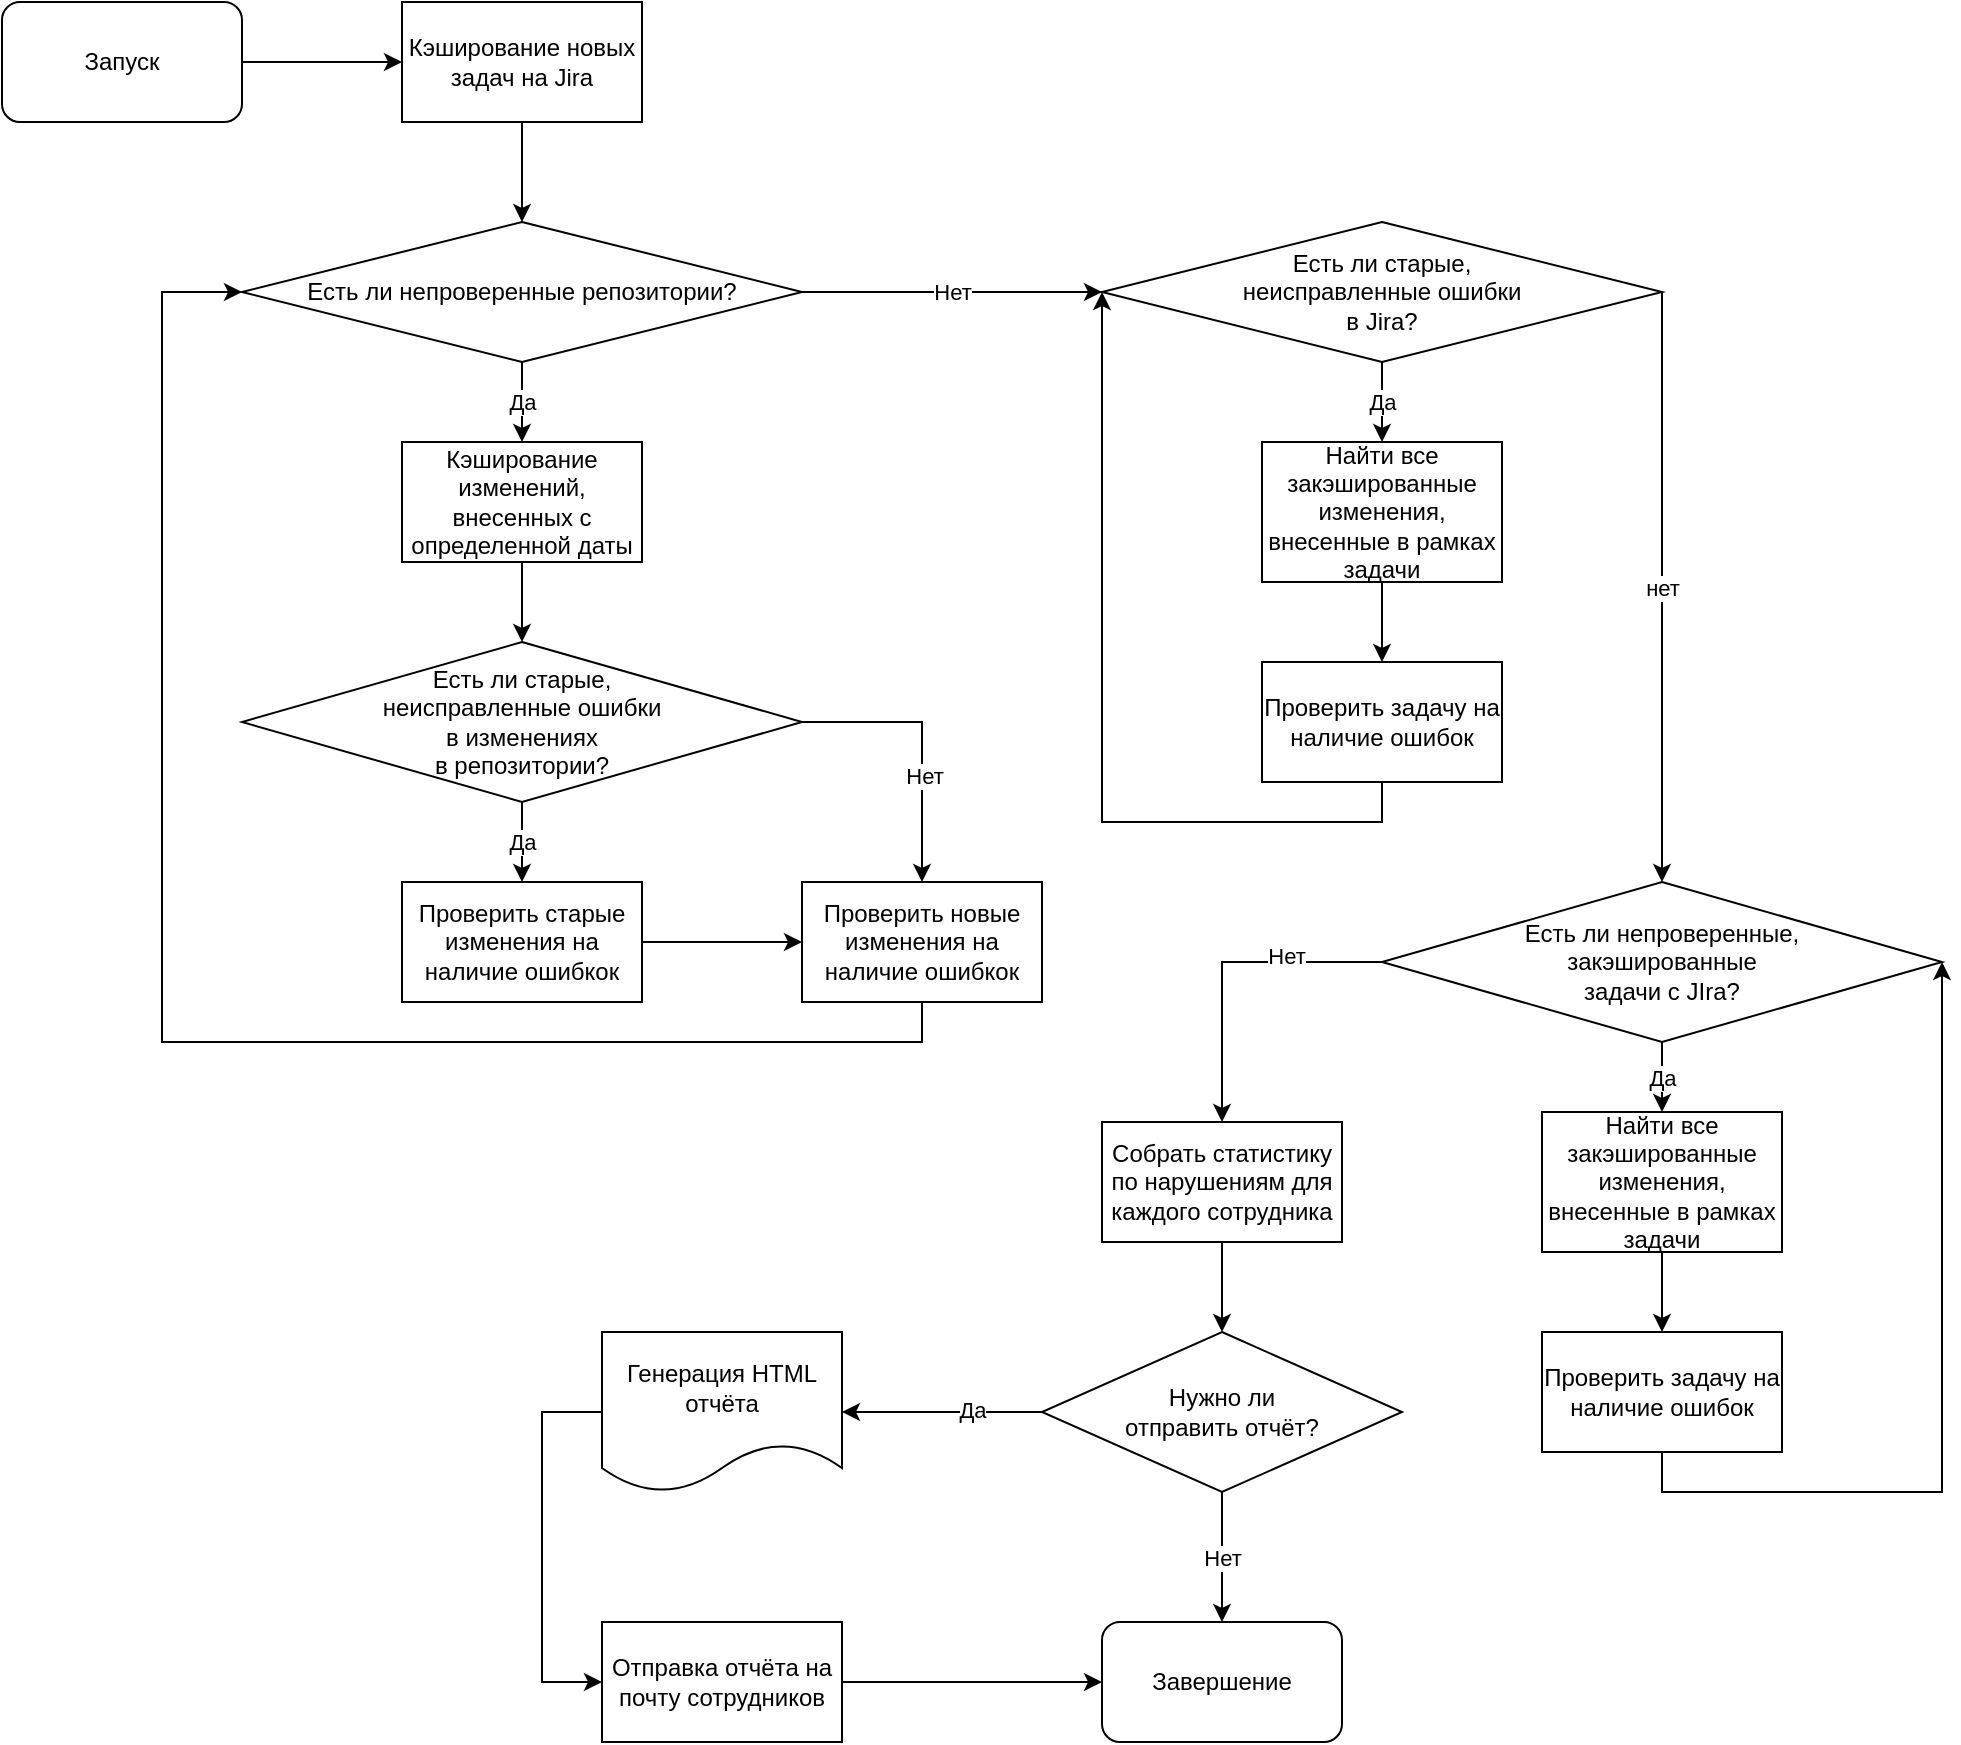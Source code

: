 <mxfile version="21.2.8" type="device">
  <diagram name="Page-1" id="u2h2ddc-HqROH6kKt_eg">
    <mxGraphModel dx="1434" dy="839" grid="1" gridSize="10" guides="1" tooltips="1" connect="1" arrows="1" fold="1" page="1" pageScale="1" pageWidth="850" pageHeight="1100" math="0" shadow="0">
      <root>
        <mxCell id="0" />
        <mxCell id="1" parent="0" />
        <mxCell id="Azgfh_t9-d9uE3f6GbVq-2" value="Запуск" style="rounded=1;whiteSpace=wrap;html=1;" vertex="1" parent="1">
          <mxGeometry x="40" y="120" width="120" height="60" as="geometry" />
        </mxCell>
        <mxCell id="Azgfh_t9-d9uE3f6GbVq-3" value="Кэширование новых задач на Jira" style="rounded=0;whiteSpace=wrap;html=1;" vertex="1" parent="1">
          <mxGeometry x="240" y="120" width="120" height="60" as="geometry" />
        </mxCell>
        <mxCell id="Azgfh_t9-d9uE3f6GbVq-4" value="Есть ли непроверенные репозитории?" style="rhombus;whiteSpace=wrap;html=1;" vertex="1" parent="1">
          <mxGeometry x="160" y="230" width="280" height="70" as="geometry" />
        </mxCell>
        <mxCell id="Azgfh_t9-d9uE3f6GbVq-6" value="Кэширование изменений, внесенных с определенной даты" style="rounded=0;whiteSpace=wrap;html=1;" vertex="1" parent="1">
          <mxGeometry x="240" y="340" width="120" height="60" as="geometry" />
        </mxCell>
        <mxCell id="Azgfh_t9-d9uE3f6GbVq-8" value="Есть ли старые, &lt;br&gt;неисправленные ошибки &lt;br&gt;в изменениях &lt;br&gt;в репозитории?" style="rhombus;whiteSpace=wrap;html=1;" vertex="1" parent="1">
          <mxGeometry x="160" y="440" width="280" height="80" as="geometry" />
        </mxCell>
        <mxCell id="Azgfh_t9-d9uE3f6GbVq-9" value="Проверить старые изменения на наличие ошибкок" style="rounded=0;whiteSpace=wrap;html=1;" vertex="1" parent="1">
          <mxGeometry x="240" y="560" width="120" height="60" as="geometry" />
        </mxCell>
        <mxCell id="Azgfh_t9-d9uE3f6GbVq-10" value="Проверить новые изменения на наличие ошибкок" style="rounded=0;whiteSpace=wrap;html=1;" vertex="1" parent="1">
          <mxGeometry x="440" y="560" width="120" height="60" as="geometry" />
        </mxCell>
        <mxCell id="Azgfh_t9-d9uE3f6GbVq-11" value="" style="endArrow=classic;html=1;rounded=0;exitX=1;exitY=0.5;exitDx=0;exitDy=0;entryX=0;entryY=0.5;entryDx=0;entryDy=0;" edge="1" parent="1" source="Azgfh_t9-d9uE3f6GbVq-2" target="Azgfh_t9-d9uE3f6GbVq-3">
          <mxGeometry width="50" height="50" relative="1" as="geometry">
            <mxPoint x="390" y="530" as="sourcePoint" />
            <mxPoint x="440" y="480" as="targetPoint" />
          </mxGeometry>
        </mxCell>
        <mxCell id="Azgfh_t9-d9uE3f6GbVq-12" value="" style="endArrow=classic;html=1;rounded=0;exitX=0.5;exitY=1;exitDx=0;exitDy=0;entryX=0.5;entryY=0;entryDx=0;entryDy=0;" edge="1" parent="1" source="Azgfh_t9-d9uE3f6GbVq-3" target="Azgfh_t9-d9uE3f6GbVq-4">
          <mxGeometry width="50" height="50" relative="1" as="geometry">
            <mxPoint x="170" y="160" as="sourcePoint" />
            <mxPoint x="250" y="160" as="targetPoint" />
          </mxGeometry>
        </mxCell>
        <mxCell id="Azgfh_t9-d9uE3f6GbVq-13" value="Да" style="endArrow=classic;html=1;rounded=0;exitX=0.5;exitY=1;exitDx=0;exitDy=0;entryX=0.5;entryY=0;entryDx=0;entryDy=0;" edge="1" parent="1" source="Azgfh_t9-d9uE3f6GbVq-4" target="Azgfh_t9-d9uE3f6GbVq-6">
          <mxGeometry width="50" height="50" relative="1" as="geometry">
            <mxPoint x="390" y="530" as="sourcePoint" />
            <mxPoint x="440" y="480" as="targetPoint" />
          </mxGeometry>
        </mxCell>
        <mxCell id="Azgfh_t9-d9uE3f6GbVq-14" value="" style="endArrow=classic;html=1;rounded=0;exitX=0.5;exitY=1;exitDx=0;exitDy=0;entryX=0.5;entryY=0;entryDx=0;entryDy=0;" edge="1" parent="1" source="Azgfh_t9-d9uE3f6GbVq-6" target="Azgfh_t9-d9uE3f6GbVq-8">
          <mxGeometry width="50" height="50" relative="1" as="geometry">
            <mxPoint x="390" y="530" as="sourcePoint" />
            <mxPoint x="440" y="480" as="targetPoint" />
          </mxGeometry>
        </mxCell>
        <mxCell id="Azgfh_t9-d9uE3f6GbVq-15" value="Да" style="endArrow=classic;html=1;rounded=0;exitX=0.5;exitY=1;exitDx=0;exitDy=0;entryX=0.5;entryY=0;entryDx=0;entryDy=0;" edge="1" parent="1" source="Azgfh_t9-d9uE3f6GbVq-8" target="Azgfh_t9-d9uE3f6GbVq-9">
          <mxGeometry width="50" height="50" relative="1" as="geometry">
            <mxPoint x="390" y="510" as="sourcePoint" />
            <mxPoint x="440" y="460" as="targetPoint" />
          </mxGeometry>
        </mxCell>
        <mxCell id="Azgfh_t9-d9uE3f6GbVq-16" value="" style="endArrow=classic;html=1;rounded=0;exitX=1;exitY=0.5;exitDx=0;exitDy=0;entryX=0.5;entryY=0;entryDx=0;entryDy=0;" edge="1" parent="1" source="Azgfh_t9-d9uE3f6GbVq-8" target="Azgfh_t9-d9uE3f6GbVq-10">
          <mxGeometry width="50" height="50" relative="1" as="geometry">
            <mxPoint x="390" y="510" as="sourcePoint" />
            <mxPoint x="440" y="460" as="targetPoint" />
            <Array as="points">
              <mxPoint x="500" y="480" />
            </Array>
          </mxGeometry>
        </mxCell>
        <mxCell id="Azgfh_t9-d9uE3f6GbVq-17" value="Нет" style="edgeLabel;html=1;align=center;verticalAlign=middle;resizable=0;points=[];" vertex="1" connectable="0" parent="Azgfh_t9-d9uE3f6GbVq-16">
          <mxGeometry x="0.243" y="1" relative="1" as="geometry">
            <mxPoint as="offset" />
          </mxGeometry>
        </mxCell>
        <mxCell id="Azgfh_t9-d9uE3f6GbVq-18" value="" style="endArrow=classic;html=1;rounded=0;exitX=1;exitY=0.5;exitDx=0;exitDy=0;entryX=0;entryY=0.5;entryDx=0;entryDy=0;" edge="1" parent="1" source="Azgfh_t9-d9uE3f6GbVq-9" target="Azgfh_t9-d9uE3f6GbVq-10">
          <mxGeometry width="50" height="50" relative="1" as="geometry">
            <mxPoint x="390" y="510" as="sourcePoint" />
            <mxPoint x="440" y="460" as="targetPoint" />
          </mxGeometry>
        </mxCell>
        <mxCell id="Azgfh_t9-d9uE3f6GbVq-19" value="" style="endArrow=classic;html=1;rounded=0;exitX=0.5;exitY=1;exitDx=0;exitDy=0;entryX=0;entryY=0.5;entryDx=0;entryDy=0;" edge="1" parent="1" source="Azgfh_t9-d9uE3f6GbVq-10" target="Azgfh_t9-d9uE3f6GbVq-4">
          <mxGeometry width="50" height="50" relative="1" as="geometry">
            <mxPoint x="390" y="510" as="sourcePoint" />
            <mxPoint x="440" y="460" as="targetPoint" />
            <Array as="points">
              <mxPoint x="500" y="640" />
              <mxPoint x="120" y="640" />
              <mxPoint x="120" y="265" />
            </Array>
          </mxGeometry>
        </mxCell>
        <mxCell id="Azgfh_t9-d9uE3f6GbVq-20" value="Нет" style="endArrow=classic;html=1;rounded=0;exitX=1;exitY=0.5;exitDx=0;exitDy=0;entryX=0;entryY=0.5;entryDx=0;entryDy=0;" edge="1" parent="1" source="Azgfh_t9-d9uE3f6GbVq-4" target="Azgfh_t9-d9uE3f6GbVq-22">
          <mxGeometry width="50" height="50" relative="1" as="geometry">
            <mxPoint x="390" y="510" as="sourcePoint" />
            <mxPoint x="570" y="265" as="targetPoint" />
          </mxGeometry>
        </mxCell>
        <mxCell id="Azgfh_t9-d9uE3f6GbVq-22" value="Есть ли старые, &lt;br&gt;неисправленные ошибки &lt;br&gt;в Jira?" style="rhombus;whiteSpace=wrap;html=1;" vertex="1" parent="1">
          <mxGeometry x="590" y="230" width="280" height="70" as="geometry" />
        </mxCell>
        <mxCell id="Azgfh_t9-d9uE3f6GbVq-23" value="Да" style="endArrow=classic;html=1;rounded=0;exitX=0.5;exitY=1;exitDx=0;exitDy=0;" edge="1" parent="1" source="Azgfh_t9-d9uE3f6GbVq-22" target="Azgfh_t9-d9uE3f6GbVq-24">
          <mxGeometry width="50" height="50" relative="1" as="geometry">
            <mxPoint x="530" y="510" as="sourcePoint" />
            <mxPoint x="730" y="360" as="targetPoint" />
          </mxGeometry>
        </mxCell>
        <mxCell id="Azgfh_t9-d9uE3f6GbVq-24" value="Найти все закэшированные изменения, внесенные в рамках задачи" style="rounded=0;whiteSpace=wrap;html=1;" vertex="1" parent="1">
          <mxGeometry x="670" y="340" width="120" height="70" as="geometry" />
        </mxCell>
        <mxCell id="Azgfh_t9-d9uE3f6GbVq-25" value="Проверить задачу на наличие ошибок" style="rounded=0;whiteSpace=wrap;html=1;" vertex="1" parent="1">
          <mxGeometry x="670" y="450" width="120" height="60" as="geometry" />
        </mxCell>
        <mxCell id="Azgfh_t9-d9uE3f6GbVq-26" value="" style="endArrow=classic;html=1;rounded=0;exitX=0.5;exitY=1;exitDx=0;exitDy=0;entryX=0.5;entryY=0;entryDx=0;entryDy=0;" edge="1" parent="1" source="Azgfh_t9-d9uE3f6GbVq-24" target="Azgfh_t9-d9uE3f6GbVq-25">
          <mxGeometry width="50" height="50" relative="1" as="geometry">
            <mxPoint x="530" y="480" as="sourcePoint" />
            <mxPoint x="580" y="430" as="targetPoint" />
          </mxGeometry>
        </mxCell>
        <mxCell id="Azgfh_t9-d9uE3f6GbVq-27" value="" style="endArrow=classic;html=1;rounded=0;exitX=0.5;exitY=1;exitDx=0;exitDy=0;entryX=0;entryY=0.5;entryDx=0;entryDy=0;" edge="1" parent="1" source="Azgfh_t9-d9uE3f6GbVq-25" target="Azgfh_t9-d9uE3f6GbVq-22">
          <mxGeometry width="50" height="50" relative="1" as="geometry">
            <mxPoint x="530" y="470" as="sourcePoint" />
            <mxPoint x="580" y="420" as="targetPoint" />
            <Array as="points">
              <mxPoint x="730" y="530" />
              <mxPoint x="590" y="530" />
            </Array>
          </mxGeometry>
        </mxCell>
        <mxCell id="Azgfh_t9-d9uE3f6GbVq-30" value="Есть ли непроверенные, &lt;br&gt;закэшированные &lt;br&gt;задачи с JIra?" style="rhombus;whiteSpace=wrap;html=1;" vertex="1" parent="1">
          <mxGeometry x="730" y="560" width="280" height="80" as="geometry" />
        </mxCell>
        <mxCell id="Azgfh_t9-d9uE3f6GbVq-31" value="Да" style="endArrow=classic;html=1;rounded=0;exitX=0.5;exitY=1;exitDx=0;exitDy=0;" edge="1" target="Azgfh_t9-d9uE3f6GbVq-32" parent="1" source="Azgfh_t9-d9uE3f6GbVq-30">
          <mxGeometry width="50" height="50" relative="1" as="geometry">
            <mxPoint x="870" y="635" as="sourcePoint" />
            <mxPoint x="870" y="695" as="targetPoint" />
          </mxGeometry>
        </mxCell>
        <mxCell id="Azgfh_t9-d9uE3f6GbVq-32" value="Найти все закэшированные изменения, внесенные в рамках задачи" style="rounded=0;whiteSpace=wrap;html=1;" vertex="1" parent="1">
          <mxGeometry x="810" y="675" width="120" height="70" as="geometry" />
        </mxCell>
        <mxCell id="Azgfh_t9-d9uE3f6GbVq-33" value="Проверить задачу на наличие ошибок" style="rounded=0;whiteSpace=wrap;html=1;" vertex="1" parent="1">
          <mxGeometry x="810" y="785" width="120" height="60" as="geometry" />
        </mxCell>
        <mxCell id="Azgfh_t9-d9uE3f6GbVq-34" value="" style="endArrow=classic;html=1;rounded=0;exitX=0.5;exitY=1;exitDx=0;exitDy=0;entryX=0.5;entryY=0;entryDx=0;entryDy=0;" edge="1" source="Azgfh_t9-d9uE3f6GbVq-32" target="Azgfh_t9-d9uE3f6GbVq-33" parent="1">
          <mxGeometry width="50" height="50" relative="1" as="geometry">
            <mxPoint x="670" y="815" as="sourcePoint" />
            <mxPoint x="720" y="765" as="targetPoint" />
          </mxGeometry>
        </mxCell>
        <mxCell id="Azgfh_t9-d9uE3f6GbVq-35" value="" style="endArrow=classic;html=1;rounded=0;exitX=0.5;exitY=1;exitDx=0;exitDy=0;entryX=1;entryY=0.5;entryDx=0;entryDy=0;" edge="1" source="Azgfh_t9-d9uE3f6GbVq-33" parent="1" target="Azgfh_t9-d9uE3f6GbVq-30">
          <mxGeometry width="50" height="50" relative="1" as="geometry">
            <mxPoint x="670" y="805" as="sourcePoint" />
            <mxPoint x="730" y="600" as="targetPoint" />
            <Array as="points">
              <mxPoint x="870" y="865" />
              <mxPoint x="1010" y="865" />
            </Array>
          </mxGeometry>
        </mxCell>
        <mxCell id="Azgfh_t9-d9uE3f6GbVq-36" value="нет" style="endArrow=classic;html=1;rounded=0;exitX=1;exitY=0.5;exitDx=0;exitDy=0;entryX=0.5;entryY=0;entryDx=0;entryDy=0;" edge="1" parent="1" source="Azgfh_t9-d9uE3f6GbVq-22" target="Azgfh_t9-d9uE3f6GbVq-30">
          <mxGeometry width="50" height="50" relative="1" as="geometry">
            <mxPoint x="630" y="480" as="sourcePoint" />
            <mxPoint x="680" y="430" as="targetPoint" />
          </mxGeometry>
        </mxCell>
        <mxCell id="Azgfh_t9-d9uE3f6GbVq-37" value="Собрать статистику по нарушениям для каждого сотрудника" style="rounded=0;whiteSpace=wrap;html=1;" vertex="1" parent="1">
          <mxGeometry x="590" y="680" width="120" height="60" as="geometry" />
        </mxCell>
        <mxCell id="Azgfh_t9-d9uE3f6GbVq-38" value="" style="endArrow=classic;html=1;rounded=0;exitX=0;exitY=0.5;exitDx=0;exitDy=0;entryX=0.5;entryY=0;entryDx=0;entryDy=0;" edge="1" parent="1" source="Azgfh_t9-d9uE3f6GbVq-30" target="Azgfh_t9-d9uE3f6GbVq-37">
          <mxGeometry width="50" height="50" relative="1" as="geometry">
            <mxPoint x="600" y="800" as="sourcePoint" />
            <mxPoint x="650" y="750" as="targetPoint" />
            <Array as="points">
              <mxPoint x="650" y="600" />
            </Array>
          </mxGeometry>
        </mxCell>
        <mxCell id="Azgfh_t9-d9uE3f6GbVq-39" value="Нет" style="edgeLabel;html=1;align=center;verticalAlign=middle;resizable=0;points=[];" vertex="1" connectable="0" parent="Azgfh_t9-d9uE3f6GbVq-38">
          <mxGeometry x="-0.394" y="-3" relative="1" as="geometry">
            <mxPoint as="offset" />
          </mxGeometry>
        </mxCell>
        <mxCell id="Azgfh_t9-d9uE3f6GbVq-40" value="Нужно ли &lt;br&gt;отправить отчёт?" style="rhombus;whiteSpace=wrap;html=1;" vertex="1" parent="1">
          <mxGeometry x="560" y="785" width="180" height="80" as="geometry" />
        </mxCell>
        <mxCell id="Azgfh_t9-d9uE3f6GbVq-41" value="" style="endArrow=classic;html=1;rounded=0;exitX=0.5;exitY=1;exitDx=0;exitDy=0;" edge="1" parent="1" source="Azgfh_t9-d9uE3f6GbVq-37" target="Azgfh_t9-d9uE3f6GbVq-40">
          <mxGeometry width="50" height="50" relative="1" as="geometry">
            <mxPoint x="600" y="860" as="sourcePoint" />
            <mxPoint x="570" y="750" as="targetPoint" />
          </mxGeometry>
        </mxCell>
        <mxCell id="Azgfh_t9-d9uE3f6GbVq-42" value="Нет" style="endArrow=classic;html=1;rounded=0;exitX=0.5;exitY=1;exitDx=0;exitDy=0;" edge="1" parent="1" source="Azgfh_t9-d9uE3f6GbVq-40" target="Azgfh_t9-d9uE3f6GbVq-43">
          <mxGeometry width="50" height="50" relative="1" as="geometry">
            <mxPoint x="600" y="860" as="sourcePoint" />
            <mxPoint x="650" y="920" as="targetPoint" />
          </mxGeometry>
        </mxCell>
        <mxCell id="Azgfh_t9-d9uE3f6GbVq-43" value="Завершение" style="rounded=1;whiteSpace=wrap;html=1;" vertex="1" parent="1">
          <mxGeometry x="590" y="930" width="120" height="60" as="geometry" />
        </mxCell>
        <mxCell id="Azgfh_t9-d9uE3f6GbVq-44" value="Генерация HTML отчёта" style="shape=document;whiteSpace=wrap;html=1;boundedLbl=1;" vertex="1" parent="1">
          <mxGeometry x="340" y="785" width="120" height="80" as="geometry" />
        </mxCell>
        <mxCell id="Azgfh_t9-d9uE3f6GbVq-45" value="" style="endArrow=classic;html=1;rounded=0;exitX=0;exitY=0.5;exitDx=0;exitDy=0;entryX=1;entryY=0.5;entryDx=0;entryDy=0;" edge="1" parent="1" source="Azgfh_t9-d9uE3f6GbVq-40" target="Azgfh_t9-d9uE3f6GbVq-44">
          <mxGeometry width="50" height="50" relative="1" as="geometry">
            <mxPoint x="600" y="820" as="sourcePoint" />
            <mxPoint x="650" y="770" as="targetPoint" />
          </mxGeometry>
        </mxCell>
        <mxCell id="Azgfh_t9-d9uE3f6GbVq-49" value="Да" style="edgeLabel;html=1;align=center;verticalAlign=middle;resizable=0;points=[];" vertex="1" connectable="0" parent="Azgfh_t9-d9uE3f6GbVq-45">
          <mxGeometry x="-0.3" y="-1" relative="1" as="geometry">
            <mxPoint as="offset" />
          </mxGeometry>
        </mxCell>
        <mxCell id="Azgfh_t9-d9uE3f6GbVq-46" value="Отправка отчёта на почту сотрудников" style="rounded=0;whiteSpace=wrap;html=1;" vertex="1" parent="1">
          <mxGeometry x="340" y="930" width="120" height="60" as="geometry" />
        </mxCell>
        <mxCell id="Azgfh_t9-d9uE3f6GbVq-47" value="" style="endArrow=classic;html=1;rounded=0;exitX=0;exitY=0.5;exitDx=0;exitDy=0;entryX=0;entryY=0.5;entryDx=0;entryDy=0;" edge="1" parent="1" source="Azgfh_t9-d9uE3f6GbVq-44" target="Azgfh_t9-d9uE3f6GbVq-46">
          <mxGeometry width="50" height="50" relative="1" as="geometry">
            <mxPoint x="600" y="810" as="sourcePoint" />
            <mxPoint x="270" y="825" as="targetPoint" />
            <Array as="points">
              <mxPoint x="310" y="825" />
              <mxPoint x="310" y="960" />
            </Array>
          </mxGeometry>
        </mxCell>
        <mxCell id="Azgfh_t9-d9uE3f6GbVq-48" value="" style="endArrow=classic;html=1;rounded=0;exitX=1;exitY=0.5;exitDx=0;exitDy=0;entryX=0;entryY=0.5;entryDx=0;entryDy=0;" edge="1" parent="1" source="Azgfh_t9-d9uE3f6GbVq-46" target="Azgfh_t9-d9uE3f6GbVq-43">
          <mxGeometry width="50" height="50" relative="1" as="geometry">
            <mxPoint x="600" y="810" as="sourcePoint" />
            <mxPoint x="650" y="760" as="targetPoint" />
          </mxGeometry>
        </mxCell>
      </root>
    </mxGraphModel>
  </diagram>
</mxfile>

